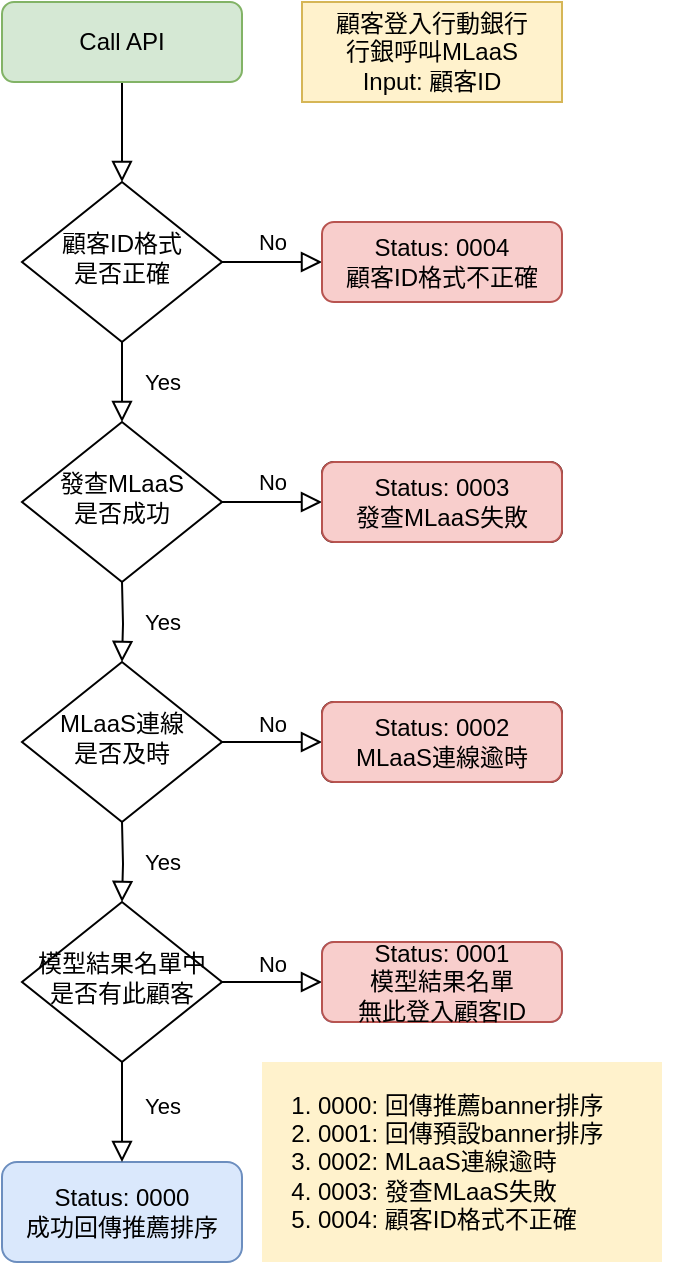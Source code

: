 <mxfile version="12.9.14" type="github" pages="2">
  <diagram id="C5RBs43oDa-KdzZeNtuy" name="Page-1">
    <mxGraphModel dx="578" dy="635" grid="1" gridSize="10" guides="1" tooltips="1" connect="1" arrows="1" fold="1" page="1" pageScale="1" pageWidth="827" pageHeight="1169" math="0" shadow="0">
      <root>
        <mxCell id="WIyWlLk6GJQsqaUBKTNV-0" />
        <mxCell id="WIyWlLk6GJQsqaUBKTNV-1" parent="WIyWlLk6GJQsqaUBKTNV-0" />
        <mxCell id="WIyWlLk6GJQsqaUBKTNV-2" value="" style="rounded=0;html=1;jettySize=auto;orthogonalLoop=1;fontSize=11;endArrow=block;endFill=0;endSize=8;strokeWidth=1;shadow=0;labelBackgroundColor=none;edgeStyle=orthogonalEdgeStyle;" parent="WIyWlLk6GJQsqaUBKTNV-1" source="WIyWlLk6GJQsqaUBKTNV-3" target="WIyWlLk6GJQsqaUBKTNV-6" edge="1">
          <mxGeometry relative="1" as="geometry" />
        </mxCell>
        <mxCell id="WIyWlLk6GJQsqaUBKTNV-3" value="Call API" style="rounded=1;whiteSpace=wrap;html=1;fontSize=12;glass=0;strokeWidth=1;shadow=0;fillColor=#d5e8d4;strokeColor=#82b366;" parent="WIyWlLk6GJQsqaUBKTNV-1" vertex="1">
          <mxGeometry x="160" y="80" width="120" height="40" as="geometry" />
        </mxCell>
        <mxCell id="WIyWlLk6GJQsqaUBKTNV-4" value="Yes" style="rounded=0;html=1;jettySize=auto;orthogonalLoop=1;fontSize=11;endArrow=block;endFill=0;endSize=8;strokeWidth=1;shadow=0;labelBackgroundColor=none;edgeStyle=orthogonalEdgeStyle;" parent="WIyWlLk6GJQsqaUBKTNV-1" source="WIyWlLk6GJQsqaUBKTNV-6" target="WIyWlLk6GJQsqaUBKTNV-10" edge="1">
          <mxGeometry y="20" relative="1" as="geometry">
            <mxPoint as="offset" />
          </mxGeometry>
        </mxCell>
        <mxCell id="WIyWlLk6GJQsqaUBKTNV-5" value="No" style="edgeStyle=orthogonalEdgeStyle;rounded=0;html=1;jettySize=auto;orthogonalLoop=1;fontSize=11;endArrow=block;endFill=0;endSize=8;strokeWidth=1;shadow=0;labelBackgroundColor=none;" parent="WIyWlLk6GJQsqaUBKTNV-1" source="WIyWlLk6GJQsqaUBKTNV-6" target="WIyWlLk6GJQsqaUBKTNV-7" edge="1">
          <mxGeometry y="10" relative="1" as="geometry">
            <mxPoint as="offset" />
          </mxGeometry>
        </mxCell>
        <mxCell id="WIyWlLk6GJQsqaUBKTNV-6" value="顧客ID格式&lt;br&gt;是否正確" style="rhombus;whiteSpace=wrap;html=1;shadow=0;fontFamily=Helvetica;fontSize=12;align=center;strokeWidth=1;spacing=6;spacingTop=-4;" parent="WIyWlLk6GJQsqaUBKTNV-1" vertex="1">
          <mxGeometry x="170" y="170" width="100" height="80" as="geometry" />
        </mxCell>
        <mxCell id="WIyWlLk6GJQsqaUBKTNV-7" value="Status: 0004&lt;br&gt;顧客ID格式不正確" style="rounded=1;whiteSpace=wrap;html=1;fontSize=12;glass=0;strokeWidth=1;shadow=0;fillColor=#f8cecc;strokeColor=#b85450;" parent="WIyWlLk6GJQsqaUBKTNV-1" vertex="1">
          <mxGeometry x="320" y="190" width="120" height="40" as="geometry" />
        </mxCell>
        <mxCell id="WIyWlLk6GJQsqaUBKTNV-9" value="No" style="edgeStyle=orthogonalEdgeStyle;rounded=0;html=1;jettySize=auto;orthogonalLoop=1;fontSize=11;endArrow=block;endFill=0;endSize=8;strokeWidth=1;shadow=0;labelBackgroundColor=none;" parent="WIyWlLk6GJQsqaUBKTNV-1" source="WIyWlLk6GJQsqaUBKTNV-10" target="WIyWlLk6GJQsqaUBKTNV-12" edge="1">
          <mxGeometry y="10" relative="1" as="geometry">
            <mxPoint as="offset" />
          </mxGeometry>
        </mxCell>
        <mxCell id="WIyWlLk6GJQsqaUBKTNV-10" value="發查MLaaS&lt;br&gt;是否成功" style="rhombus;whiteSpace=wrap;html=1;shadow=0;fontFamily=Helvetica;fontSize=12;align=center;strokeWidth=1;spacing=6;spacingTop=-4;" parent="WIyWlLk6GJQsqaUBKTNV-1" vertex="1">
          <mxGeometry x="170" y="290" width="100" height="80" as="geometry" />
        </mxCell>
        <mxCell id="WIyWlLk6GJQsqaUBKTNV-11" value="Status: 0000&lt;br&gt;成功回傳推薦排序" style="rounded=1;whiteSpace=wrap;html=1;fontSize=12;glass=0;strokeWidth=1;shadow=0;fillColor=#dae8fc;strokeColor=#6c8ebf;" parent="WIyWlLk6GJQsqaUBKTNV-1" vertex="1">
          <mxGeometry x="160" y="660" width="120" height="50" as="geometry" />
        </mxCell>
        <mxCell id="WIyWlLk6GJQsqaUBKTNV-12" value="Status: 0003" style="rounded=1;whiteSpace=wrap;html=1;fontSize=12;glass=0;strokeWidth=1;shadow=0;" parent="WIyWlLk6GJQsqaUBKTNV-1" vertex="1">
          <mxGeometry x="320" y="310" width="120" height="40" as="geometry" />
        </mxCell>
        <mxCell id="h7TABHls1pRrWFu0Pz9J-15" value="Status: 0003&lt;br&gt;發查MLaaS失敗" style="rounded=1;whiteSpace=wrap;html=1;fontSize=12;glass=0;strokeWidth=1;shadow=0;fillColor=#f8cecc;strokeColor=#b85450;" parent="WIyWlLk6GJQsqaUBKTNV-1" vertex="1">
          <mxGeometry x="320" y="310" width="120" height="40" as="geometry" />
        </mxCell>
        <mxCell id="h7TABHls1pRrWFu0Pz9J-16" value="Yes" style="rounded=0;html=1;jettySize=auto;orthogonalLoop=1;fontSize=11;endArrow=block;endFill=0;endSize=8;strokeWidth=1;shadow=0;labelBackgroundColor=none;edgeStyle=orthogonalEdgeStyle;" parent="WIyWlLk6GJQsqaUBKTNV-1" target="h7TABHls1pRrWFu0Pz9J-17" edge="1">
          <mxGeometry y="20" relative="1" as="geometry">
            <mxPoint as="offset" />
            <mxPoint x="220" y="370" as="sourcePoint" />
          </mxGeometry>
        </mxCell>
        <mxCell id="h7TABHls1pRrWFu0Pz9J-17" value="MLaaS連線&lt;br&gt;是否及時" style="rhombus;whiteSpace=wrap;html=1;shadow=0;fontFamily=Helvetica;fontSize=12;align=center;strokeWidth=1;spacing=6;spacingTop=-4;" parent="WIyWlLk6GJQsqaUBKTNV-1" vertex="1">
          <mxGeometry x="170" y="410" width="100" height="80" as="geometry" />
        </mxCell>
        <mxCell id="h7TABHls1pRrWFu0Pz9J-18" value="No" style="edgeStyle=orthogonalEdgeStyle;rounded=0;html=1;jettySize=auto;orthogonalLoop=1;fontSize=11;endArrow=block;endFill=0;endSize=8;strokeWidth=1;shadow=0;labelBackgroundColor=none;" parent="WIyWlLk6GJQsqaUBKTNV-1" source="h7TABHls1pRrWFu0Pz9J-17" edge="1">
          <mxGeometry y="10" relative="1" as="geometry">
            <mxPoint as="offset" />
            <mxPoint x="320" y="450" as="targetPoint" />
          </mxGeometry>
        </mxCell>
        <mxCell id="h7TABHls1pRrWFu0Pz9J-19" value="Status: 0002&lt;br&gt;MLaaS連線逾時" style="rounded=1;whiteSpace=wrap;html=1;fontSize=12;glass=0;strokeWidth=1;shadow=0;" parent="WIyWlLk6GJQsqaUBKTNV-1" vertex="1">
          <mxGeometry x="320" y="430" width="120" height="40" as="geometry" />
        </mxCell>
        <mxCell id="h7TABHls1pRrWFu0Pz9J-20" value="Yes" style="rounded=0;html=1;jettySize=auto;orthogonalLoop=1;fontSize=11;endArrow=block;endFill=0;endSize=8;strokeWidth=1;shadow=0;labelBackgroundColor=none;edgeStyle=orthogonalEdgeStyle;exitX=0.5;exitY=1;exitDx=0;exitDy=0;entryX=0.5;entryY=0;entryDx=0;entryDy=0;" parent="WIyWlLk6GJQsqaUBKTNV-1" source="h7TABHls1pRrWFu0Pz9J-28" target="WIyWlLk6GJQsqaUBKTNV-11" edge="1">
          <mxGeometry x="-0.143" y="20" relative="1" as="geometry">
            <mxPoint as="offset" />
            <mxPoint x="220" y="680" as="targetPoint" />
          </mxGeometry>
        </mxCell>
        <mxCell id="h7TABHls1pRrWFu0Pz9J-27" value="Yes" style="rounded=0;html=1;jettySize=auto;orthogonalLoop=1;fontSize=11;endArrow=block;endFill=0;endSize=8;strokeWidth=1;shadow=0;labelBackgroundColor=none;edgeStyle=orthogonalEdgeStyle;" parent="WIyWlLk6GJQsqaUBKTNV-1" target="h7TABHls1pRrWFu0Pz9J-28" edge="1">
          <mxGeometry y="20" relative="1" as="geometry">
            <mxPoint as="offset" />
            <mxPoint x="220" y="490" as="sourcePoint" />
          </mxGeometry>
        </mxCell>
        <mxCell id="h7TABHls1pRrWFu0Pz9J-28" value="模型結果名單中是否有此顧客" style="rhombus;whiteSpace=wrap;html=1;shadow=0;fontFamily=Helvetica;fontSize=12;align=center;strokeWidth=1;spacing=6;spacingTop=-4;" parent="WIyWlLk6GJQsqaUBKTNV-1" vertex="1">
          <mxGeometry x="170" y="530" width="100" height="80" as="geometry" />
        </mxCell>
        <mxCell id="h7TABHls1pRrWFu0Pz9J-29" value="No" style="edgeStyle=orthogonalEdgeStyle;rounded=0;html=1;jettySize=auto;orthogonalLoop=1;fontSize=11;endArrow=block;endFill=0;endSize=8;strokeWidth=1;shadow=0;labelBackgroundColor=none;" parent="WIyWlLk6GJQsqaUBKTNV-1" source="h7TABHls1pRrWFu0Pz9J-28" edge="1">
          <mxGeometry y="10" relative="1" as="geometry">
            <mxPoint as="offset" />
            <mxPoint x="320" y="570" as="targetPoint" />
          </mxGeometry>
        </mxCell>
        <mxCell id="h7TABHls1pRrWFu0Pz9J-30" value="Status: 0001&lt;br&gt;模型結果名單&lt;br&gt;無此登入顧客ID" style="rounded=1;whiteSpace=wrap;html=1;fontSize=12;glass=0;strokeWidth=1;shadow=0;fillColor=#dae8fc;strokeColor=#6c8ebf;" parent="WIyWlLk6GJQsqaUBKTNV-1" vertex="1">
          <mxGeometry x="320" y="550" width="120" height="40" as="geometry" />
        </mxCell>
        <mxCell id="h7TABHls1pRrWFu0Pz9J-37" value="Status: 0002&lt;br&gt;MLaaS連線逾時" style="rounded=1;whiteSpace=wrap;html=1;fontSize=12;glass=0;strokeWidth=1;shadow=0;fillColor=#f8cecc;strokeColor=#b85450;" parent="WIyWlLk6GJQsqaUBKTNV-1" vertex="1">
          <mxGeometry x="320" y="430" width="120" height="40" as="geometry" />
        </mxCell>
        <mxCell id="h7TABHls1pRrWFu0Pz9J-38" value="Status: 0001&lt;br&gt;模型結果名單&lt;br&gt;無此登入顧客ID" style="rounded=1;whiteSpace=wrap;html=1;fontSize=12;glass=0;strokeWidth=1;shadow=0;fillColor=#f8cecc;strokeColor=#b85450;" parent="WIyWlLk6GJQsqaUBKTNV-1" vertex="1">
          <mxGeometry x="320" y="550" width="120" height="40" as="geometry" />
        </mxCell>
        <mxCell id="h7TABHls1pRrWFu0Pz9J-41" value="&lt;ol&gt;&lt;li&gt;0000: 回傳推薦banner排序&amp;nbsp;&lt;/li&gt;&lt;li&gt;0001: 回傳預設banner排序&lt;/li&gt;&lt;li&gt;0002: MLaaS連線逾時&lt;/li&gt;&lt;li&gt;0003: 發查MLaaS失敗&lt;/li&gt;&lt;li&gt;0004: 顧客ID格式不正確&lt;/li&gt;&lt;/ol&gt;" style="text;strokeColor=none;fillColor=#fff2cc;html=1;whiteSpace=wrap;verticalAlign=middle;overflow=hidden;align=left;labelPosition=center;verticalLabelPosition=middle;strokeWidth=6;spacing=-12;" parent="WIyWlLk6GJQsqaUBKTNV-1" vertex="1">
          <mxGeometry x="290" y="610" width="200" height="100" as="geometry" />
        </mxCell>
        <UserObject label="顧客登入行動銀行&lt;br&gt;行銀呼叫MLaaS&lt;br&gt;Input: 顧客ID" placeholders="1" name="Variable" id="pMCAPocTh6OfIMPCwxJI-1">
          <mxCell style="text;html=1;strokeColor=#d6b656;fillColor=#fff2cc;align=center;verticalAlign=middle;whiteSpace=wrap;overflow=hidden;" parent="WIyWlLk6GJQsqaUBKTNV-1" vertex="1">
            <mxGeometry x="310" y="80" width="130" height="50" as="geometry" />
          </mxCell>
        </UserObject>
      </root>
    </mxGraphModel>
  </diagram>
  <diagram id="Z0WrZ55IOFAZ8B3S86SQ" name="Page-2">
    <mxGraphModel dx="578" dy="649" grid="1" gridSize="10" guides="1" tooltips="1" connect="1" arrows="1" fold="1" page="1" pageScale="1" pageWidth="850" pageHeight="1100" math="0" shadow="0">
      <root>
        <mxCell id="QfnjMNIoUR7B6jNinT9_-0" />
        <mxCell id="QfnjMNIoUR7B6jNinT9_-1" parent="QfnjMNIoUR7B6jNinT9_-0" />
        <mxCell id="QfnjMNIoUR7B6jNinT9_-2" value="" style="rounded=0;html=1;jettySize=auto;orthogonalLoop=1;fontSize=11;endArrow=block;endFill=0;endSize=8;strokeWidth=1;shadow=0;labelBackgroundColor=none;edgeStyle=orthogonalEdgeStyle;" parent="QfnjMNIoUR7B6jNinT9_-1" source="QfnjMNIoUR7B6jNinT9_-3" target="QfnjMNIoUR7B6jNinT9_-6" edge="1">
          <mxGeometry relative="1" as="geometry" />
        </mxCell>
        <mxCell id="QfnjMNIoUR7B6jNinT9_-3" value="Call API" style="rounded=1;whiteSpace=wrap;html=1;fontSize=12;glass=0;strokeWidth=1;shadow=0;fillColor=#d5e8d4;strokeColor=#82b366;" parent="QfnjMNIoUR7B6jNinT9_-1" vertex="1">
          <mxGeometry x="210" y="20" width="120" height="40" as="geometry" />
        </mxCell>
        <mxCell id="QfnjMNIoUR7B6jNinT9_-4" value="Yes" style="rounded=0;html=1;jettySize=auto;orthogonalLoop=1;fontSize=11;endArrow=block;endFill=0;endSize=8;strokeWidth=1;shadow=0;labelBackgroundColor=none;edgeStyle=orthogonalEdgeStyle;" parent="QfnjMNIoUR7B6jNinT9_-1" source="QfnjMNIoUR7B6jNinT9_-6" target="QfnjMNIoUR7B6jNinT9_-9" edge="1">
          <mxGeometry y="20" relative="1" as="geometry">
            <mxPoint as="offset" />
          </mxGeometry>
        </mxCell>
        <mxCell id="QfnjMNIoUR7B6jNinT9_-5" value="No" style="edgeStyle=orthogonalEdgeStyle;rounded=0;html=1;jettySize=auto;orthogonalLoop=1;fontSize=11;endArrow=block;endFill=0;endSize=8;strokeWidth=1;shadow=0;labelBackgroundColor=none;" parent="QfnjMNIoUR7B6jNinT9_-1" source="QfnjMNIoUR7B6jNinT9_-6" target="QfnjMNIoUR7B6jNinT9_-7" edge="1">
          <mxGeometry y="10" relative="1" as="geometry">
            <mxPoint as="offset" />
          </mxGeometry>
        </mxCell>
        <mxCell id="QfnjMNIoUR7B6jNinT9_-6" value="顧客ID格式&lt;br&gt;是否正確" style="rhombus;whiteSpace=wrap;html=1;shadow=0;fontFamily=Helvetica;fontSize=12;align=center;strokeWidth=1;spacing=6;spacingTop=-4;" parent="QfnjMNIoUR7B6jNinT9_-1" vertex="1">
          <mxGeometry x="220" y="110" width="100" height="80" as="geometry" />
        </mxCell>
        <mxCell id="QfnjMNIoUR7B6jNinT9_-7" value="Status: 0003&lt;br&gt;異常(顧客ID格式不正確)" style="rounded=1;whiteSpace=wrap;html=1;fontSize=12;glass=0;strokeWidth=1;shadow=0;fillColor=#f8cecc;strokeColor=#b85450;" parent="QfnjMNIoUR7B6jNinT9_-1" vertex="1">
          <mxGeometry x="370" y="130" width="140" height="40" as="geometry" />
        </mxCell>
        <mxCell id="QfnjMNIoUR7B6jNinT9_-8" value="No" style="edgeStyle=orthogonalEdgeStyle;rounded=0;html=1;jettySize=auto;orthogonalLoop=1;fontSize=11;endArrow=block;endFill=0;endSize=8;strokeWidth=1;shadow=0;labelBackgroundColor=none;" parent="QfnjMNIoUR7B6jNinT9_-1" source="QfnjMNIoUR7B6jNinT9_-9" target="QfnjMNIoUR7B6jNinT9_-11" edge="1">
          <mxGeometry y="10" relative="1" as="geometry">
            <mxPoint as="offset" />
          </mxGeometry>
        </mxCell>
        <mxCell id="QfnjMNIoUR7B6jNinT9_-9" value="發查MLaaS&lt;br&gt;是否成功" style="rhombus;whiteSpace=wrap;html=1;shadow=0;fontFamily=Helvetica;fontSize=12;align=center;strokeWidth=1;spacing=6;spacingTop=-4;" parent="QfnjMNIoUR7B6jNinT9_-1" vertex="1">
          <mxGeometry x="220" y="230" width="100" height="80" as="geometry" />
        </mxCell>
        <mxCell id="QfnjMNIoUR7B6jNinT9_-10" value="Status: 0000&lt;br&gt;成功回傳推薦排序" style="rounded=1;whiteSpace=wrap;html=1;fontSize=12;glass=0;strokeWidth=1;shadow=0;fillColor=#dae8fc;strokeColor=#6c8ebf;" parent="QfnjMNIoUR7B6jNinT9_-1" vertex="1">
          <mxGeometry x="210" y="480" width="120" height="50" as="geometry" />
        </mxCell>
        <mxCell id="QfnjMNIoUR7B6jNinT9_-11" value="Status: 0003" style="rounded=1;whiteSpace=wrap;html=1;fontSize=12;glass=0;strokeWidth=1;shadow=0;" parent="QfnjMNIoUR7B6jNinT9_-1" vertex="1">
          <mxGeometry x="370" y="250" width="120" height="40" as="geometry" />
        </mxCell>
        <mxCell id="QfnjMNIoUR7B6jNinT9_-12" value="Status: 0002&lt;br&gt;異常(無法發查MLaaS)" style="rounded=1;whiteSpace=wrap;html=1;fontSize=12;glass=0;strokeWidth=1;shadow=0;fillColor=#f8cecc;strokeColor=#b85450;" parent="QfnjMNIoUR7B6jNinT9_-1" vertex="1">
          <mxGeometry x="370" y="250" width="140" height="40" as="geometry" />
        </mxCell>
        <mxCell id="QfnjMNIoUR7B6jNinT9_-13" value="Yes" style="rounded=0;html=1;jettySize=auto;orthogonalLoop=1;fontSize=11;endArrow=block;endFill=0;endSize=8;strokeWidth=1;shadow=0;labelBackgroundColor=none;edgeStyle=orthogonalEdgeStyle;" parent="QfnjMNIoUR7B6jNinT9_-1" edge="1">
          <mxGeometry y="20" relative="1" as="geometry">
            <mxPoint as="offset" />
            <mxPoint x="270" y="310" as="sourcePoint" />
            <mxPoint x="270" y="350" as="targetPoint" />
          </mxGeometry>
        </mxCell>
        <mxCell id="QfnjMNIoUR7B6jNinT9_-17" value="Yes" style="rounded=0;html=1;jettySize=auto;orthogonalLoop=1;fontSize=11;endArrow=block;endFill=0;endSize=8;strokeWidth=1;shadow=0;labelBackgroundColor=none;edgeStyle=orthogonalEdgeStyle;exitX=0.5;exitY=1;exitDx=0;exitDy=0;entryX=0.5;entryY=0;entryDx=0;entryDy=0;" parent="QfnjMNIoUR7B6jNinT9_-1" source="QfnjMNIoUR7B6jNinT9_-19" target="QfnjMNIoUR7B6jNinT9_-10" edge="1">
          <mxGeometry x="-0.143" y="20" relative="1" as="geometry">
            <mxPoint as="offset" />
            <mxPoint x="270" y="500" as="targetPoint" />
          </mxGeometry>
        </mxCell>
        <mxCell id="QfnjMNIoUR7B6jNinT9_-19" value="模型是否回傳推薦排序" style="rhombus;whiteSpace=wrap;html=1;shadow=0;fontFamily=Helvetica;fontSize=12;align=center;strokeWidth=1;spacing=6;spacingTop=-4;" parent="QfnjMNIoUR7B6jNinT9_-1" vertex="1">
          <mxGeometry x="220" y="350" width="100" height="80" as="geometry" />
        </mxCell>
        <mxCell id="QfnjMNIoUR7B6jNinT9_-20" value="No" style="edgeStyle=orthogonalEdgeStyle;rounded=0;html=1;jettySize=auto;orthogonalLoop=1;fontSize=11;endArrow=block;endFill=0;endSize=8;strokeWidth=1;shadow=0;labelBackgroundColor=none;" parent="QfnjMNIoUR7B6jNinT9_-1" source="QfnjMNIoUR7B6jNinT9_-19" edge="1">
          <mxGeometry y="10" relative="1" as="geometry">
            <mxPoint as="offset" />
            <mxPoint x="370" y="390" as="targetPoint" />
          </mxGeometry>
        </mxCell>
        <mxCell id="QfnjMNIoUR7B6jNinT9_-21" value="Status: 0001&lt;br&gt;模型結果名單&lt;br&gt;無此登入顧客ID" style="rounded=1;whiteSpace=wrap;html=1;fontSize=12;glass=0;strokeWidth=1;shadow=0;fillColor=#dae8fc;strokeColor=#6c8ebf;" parent="QfnjMNIoUR7B6jNinT9_-1" vertex="1">
          <mxGeometry x="370" y="370" width="120" height="40" as="geometry" />
        </mxCell>
        <mxCell id="QfnjMNIoUR7B6jNinT9_-23" value="Status: 0001&lt;br&gt;回傳預設排序" style="rounded=1;whiteSpace=wrap;html=1;fontSize=12;glass=0;strokeWidth=1;shadow=0;fillColor=#f8cecc;strokeColor=#b85450;" parent="QfnjMNIoUR7B6jNinT9_-1" vertex="1">
          <mxGeometry x="370" y="370" width="140" height="40" as="geometry" />
        </mxCell>
        <mxCell id="QfnjMNIoUR7B6jNinT9_-24" value="&lt;ol&gt;&lt;li&gt;0000: 回傳推薦banner排序&amp;nbsp;&lt;/li&gt;&lt;li&gt;0001: 回傳預設banner排序&lt;/li&gt;&lt;li&gt;0002: 異常(無法發查MLaaS)&lt;/li&gt;&lt;li&gt;0003: 異常(顧客ID格式不正確)&lt;/li&gt;&lt;/ol&gt;" style="text;strokeColor=none;fillColor=#fff2cc;html=1;whiteSpace=wrap;verticalAlign=middle;overflow=hidden;align=left;labelPosition=center;verticalLabelPosition=middle;strokeWidth=6;spacing=-12;" parent="QfnjMNIoUR7B6jNinT9_-1" vertex="1">
          <mxGeometry x="340" y="437" width="200" height="100" as="geometry" />
        </mxCell>
        <UserObject label="顧客登入行動銀行&lt;br&gt;行銀呼叫MLaaS&lt;br&gt;Input: 顧客ID" placeholders="1" name="Variable" id="QfnjMNIoUR7B6jNinT9_-25">
          <mxCell style="text;html=1;strokeColor=#d6b656;fillColor=#fff2cc;align=center;verticalAlign=middle;whiteSpace=wrap;overflow=hidden;" parent="QfnjMNIoUR7B6jNinT9_-1" vertex="1">
            <mxGeometry x="360" y="20" width="130" height="50" as="geometry" />
          </mxCell>
        </UserObject>
      </root>
    </mxGraphModel>
  </diagram>
</mxfile>
